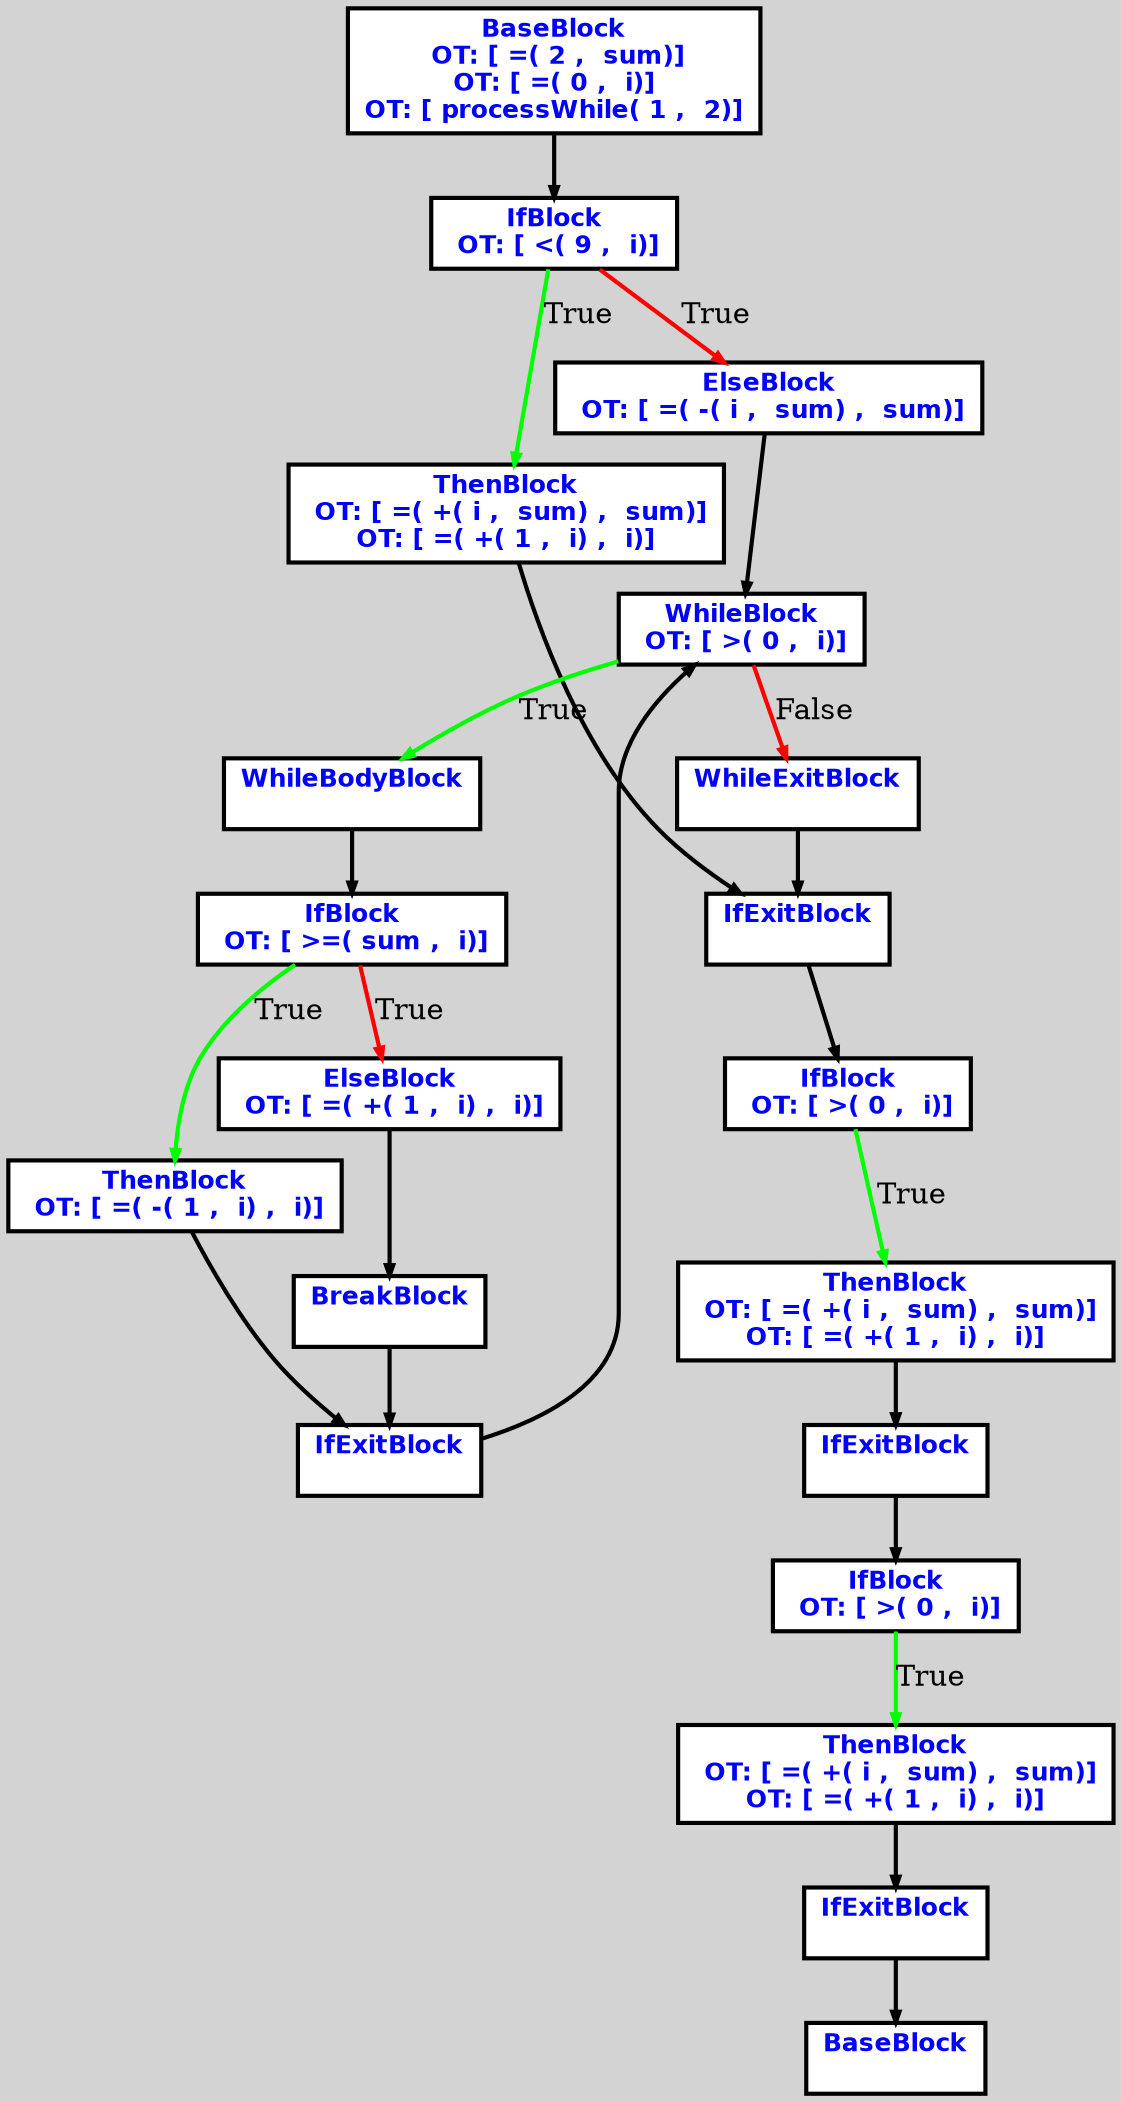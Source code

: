 digraph G {
ordering=out;
ranksep=.4;
bgcolor="lightgrey";  node [shape=box, fixedsize=false, fontsize=12, fontname="Helvetica-bold", fontcolor="blue"
width=.25, height=.25, color="black", fillcolor="white", style="filled, solid, bold"];

edge [arrowsize=.5, color="black", style="bold"]    n000011CED78A2AE0 [label="BaseBlock\n OT: [ =( 2 ,  sum)]
OT: [ =( 0 ,  i)]
OT: [ processWhile( 1 ,  2)]
"]
    n000011CED78A2B40 [label="IfBlock\n OT: [ <( 9 ,  i)]
"]
    n000011CED78A2AE0 -> n000011CED78A2B40
    n000011CED78A2B40 -> n000011CED78A2BA0 [label="True" color="green"]
    n000011CED78A2BA0 [label="ThenBlock\n OT: [ =( +( i ,  sum) ,  sum)]
OT: [ =( +( 1 ,  i) ,  i)]
"]
    n000011CED78A2F60 [label="IfExitBlock\n "]
    n000011CED78A2BA0 -> n000011CED78A2F60
    n000011CED78A2FC0 [label="IfBlock\n OT: [ >( 0 ,  i)]
"]
    n000011CED78A2F60 -> n000011CED78A2FC0
    n000011CED78A2FC0 -> n000011CED78A3020 [label="True" color="green"]
    n000011CED78A3020 [label="ThenBlock\n OT: [ =( +( i ,  sum) ,  sum)]
OT: [ =( +( 1 ,  i) ,  i)]
"]
    n000011CED78A3080 [label="IfExitBlock\n "]
    n000011CED78A3020 -> n000011CED78A3080
    n000011CED78A30E0 [label="IfBlock\n OT: [ >( 0 ,  i)]
"]
    n000011CED78A3080 -> n000011CED78A30E0
    n000011CED78A30E0 -> n000011CED78A3140 [label="True" color="green"]
    n000011CED78A3140 [label="ThenBlock\n OT: [ =( +( i ,  sum) ,  sum)]
OT: [ =( +( 1 ,  i) ,  i)]
"]
    n000011CED78A31A0 [label="IfExitBlock\n "]
    n000011CED78A3140 -> n000011CED78A31A0
    n000011CED78A3200 [label="BaseBlock\n "]
    n000011CED78A31A0 -> n000011CED78A3200
    n000011CED78A2B40 -> n000011CED78A2C00 [label="True" color="red"]
    n000011CED78A2C00 [label="ElseBlock\n OT: [ =( -( i ,  sum) ,  sum)]
"]
    n000011CED78A2C60 [label="WhileBlock\n OT: [ >( 0 ,  i)]
"]
    n000011CED78A2C00 -> n000011CED78A2C60
	   n000011CED78A2C60 -> n000011CED78A2CC0 [ label = "True" color="green"]
    n000011CED78A2CC0 [label="WhileBodyBlock\n "]
    n000011CED78A2D80 [label="IfBlock\n OT: [ >=( sum ,  i)]
"]
    n000011CED78A2CC0 -> n000011CED78A2D80
    n000011CED78A2D80 -> n000011CED78A2DE0 [label="True" color="green"]
    n000011CED78A2DE0 [label="ThenBlock\n OT: [ =( -( 1 ,  i) ,  i)]
"]
    n000011CED78A2F00 [label="IfExitBlock\n "]
    n000011CED78A2DE0 -> n000011CED78A2F00
    n000011CED78A2F00 -> n000011CED78A2C60
    n000011CED78A2D80 -> n000011CED78A2E40 [label="True" color="red"]
    n000011CED78A2E40 [label="ElseBlock\n OT: [ =( +( 1 ,  i) ,  i)]
"]
    n000011CED78A2EA0 [label="BreakBlock\n "]
    n000011CED78A2E40 -> n000011CED78A2EA0
    n000011CED78A2EA0 -> n000011CED78A2F00
	   n000011CED78A2C60 -> n000011CED78A2D20 [ label = "False" color="red"]
    n000011CED78A2D20 [label="WhileExitBlock\n "]
    n000011CED78A2D20 -> n000011CED78A2F60
}
